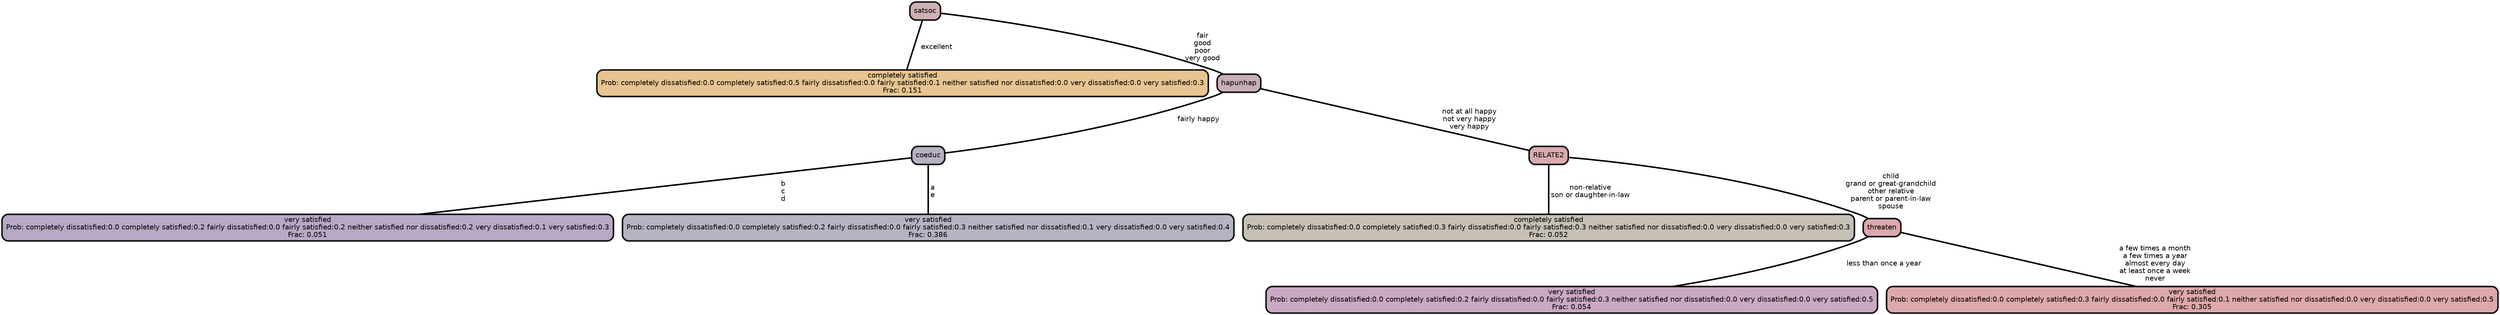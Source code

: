 graph Tree {
node [shape=box, style="filled, rounded",color="black",penwidth="3",fontcolor="black",                 fontname=helvetica] ;
graph [ranksep="0 equally", splines=straight,                 bgcolor=transparent, dpi=200] ;
edge [fontname=helvetica, color=black] ;
0 [label="completely satisfied
Prob: completely dissatisfied:0.0 completely satisfied:0.5 fairly dissatisfied:0.0 fairly satisfied:0.1 neither satisfied nor dissatisfied:0.0 very dissatisfied:0.0 very satisfied:0.3
Frac: 0.151", fillcolor="#e8c490"] ;
1 [label="satsoc", fillcolor="#cdb1b3"] ;
2 [label="very satisfied
Prob: completely dissatisfied:0.0 completely satisfied:0.2 fairly dissatisfied:0.0 fairly satisfied:0.2 neither satisfied nor dissatisfied:0.2 very dissatisfied:0.1 very satisfied:0.3
Frac: 0.051", fillcolor="#b7a9c6"] ;
3 [label="coeduc", fillcolor="#b8b1c3"] ;
4 [label="very satisfied
Prob: completely dissatisfied:0.0 completely satisfied:0.2 fairly dissatisfied:0.0 fairly satisfied:0.3 neither satisfied nor dissatisfied:0.1 very dissatisfied:0.0 very satisfied:0.4
Frac: 0.386", fillcolor="#b8b3c3"] ;
5 [label="hapunhap", fillcolor="#c8aeb9"] ;
6 [label="completely satisfied
Prob: completely dissatisfied:0.0 completely satisfied:0.3 fairly dissatisfied:0.0 fairly satisfied:0.3 neither satisfied nor dissatisfied:0.0 very dissatisfied:0.0 very satisfied:0.3
Frac: 0.052", fillcolor="#c6c0b5"] ;
7 [label="RELATE2", fillcolor="#d9abaf"] ;
8 [label="very satisfied
Prob: completely dissatisfied:0.0 completely satisfied:0.2 fairly dissatisfied:0.0 fairly satisfied:0.3 neither satisfied nor dissatisfied:0.0 very dissatisfied:0.0 very satisfied:0.5
Frac: 0.054", fillcolor="#cba8c3"] ;
9 [label="threaten", fillcolor="#dba8ae"] ;
10 [label="very satisfied
Prob: completely dissatisfied:0.0 completely satisfied:0.3 fairly dissatisfied:0.0 fairly satisfied:0.1 neither satisfied nor dissatisfied:0.0 very dissatisfied:0.0 very satisfied:0.5
Frac: 0.305", fillcolor="#dea8aa"] ;
1 -- 0 [label=" excellent",penwidth=3] ;
1 -- 5 [label=" fair\n good\n poor\n very good",penwidth=3] ;
3 -- 2 [label=" b\n c\n d",penwidth=3] ;
3 -- 4 [label=" a\n e",penwidth=3] ;
5 -- 3 [label=" fairly happy",penwidth=3] ;
5 -- 7 [label=" not at all happy\n not very happy\n very happy",penwidth=3] ;
7 -- 6 [label=" non-relative\n son or daughter-in-law",penwidth=3] ;
7 -- 9 [label=" child\n grand or great-grandchild\n other relative\n parent or parent-in-law\n spouse",penwidth=3] ;
9 -- 8 [label=" less than once a year",penwidth=3] ;
9 -- 10 [label=" a few times a month\n a few times a year\n almost every day\n at least once a week\n never",penwidth=3] ;
{rank = same;}}